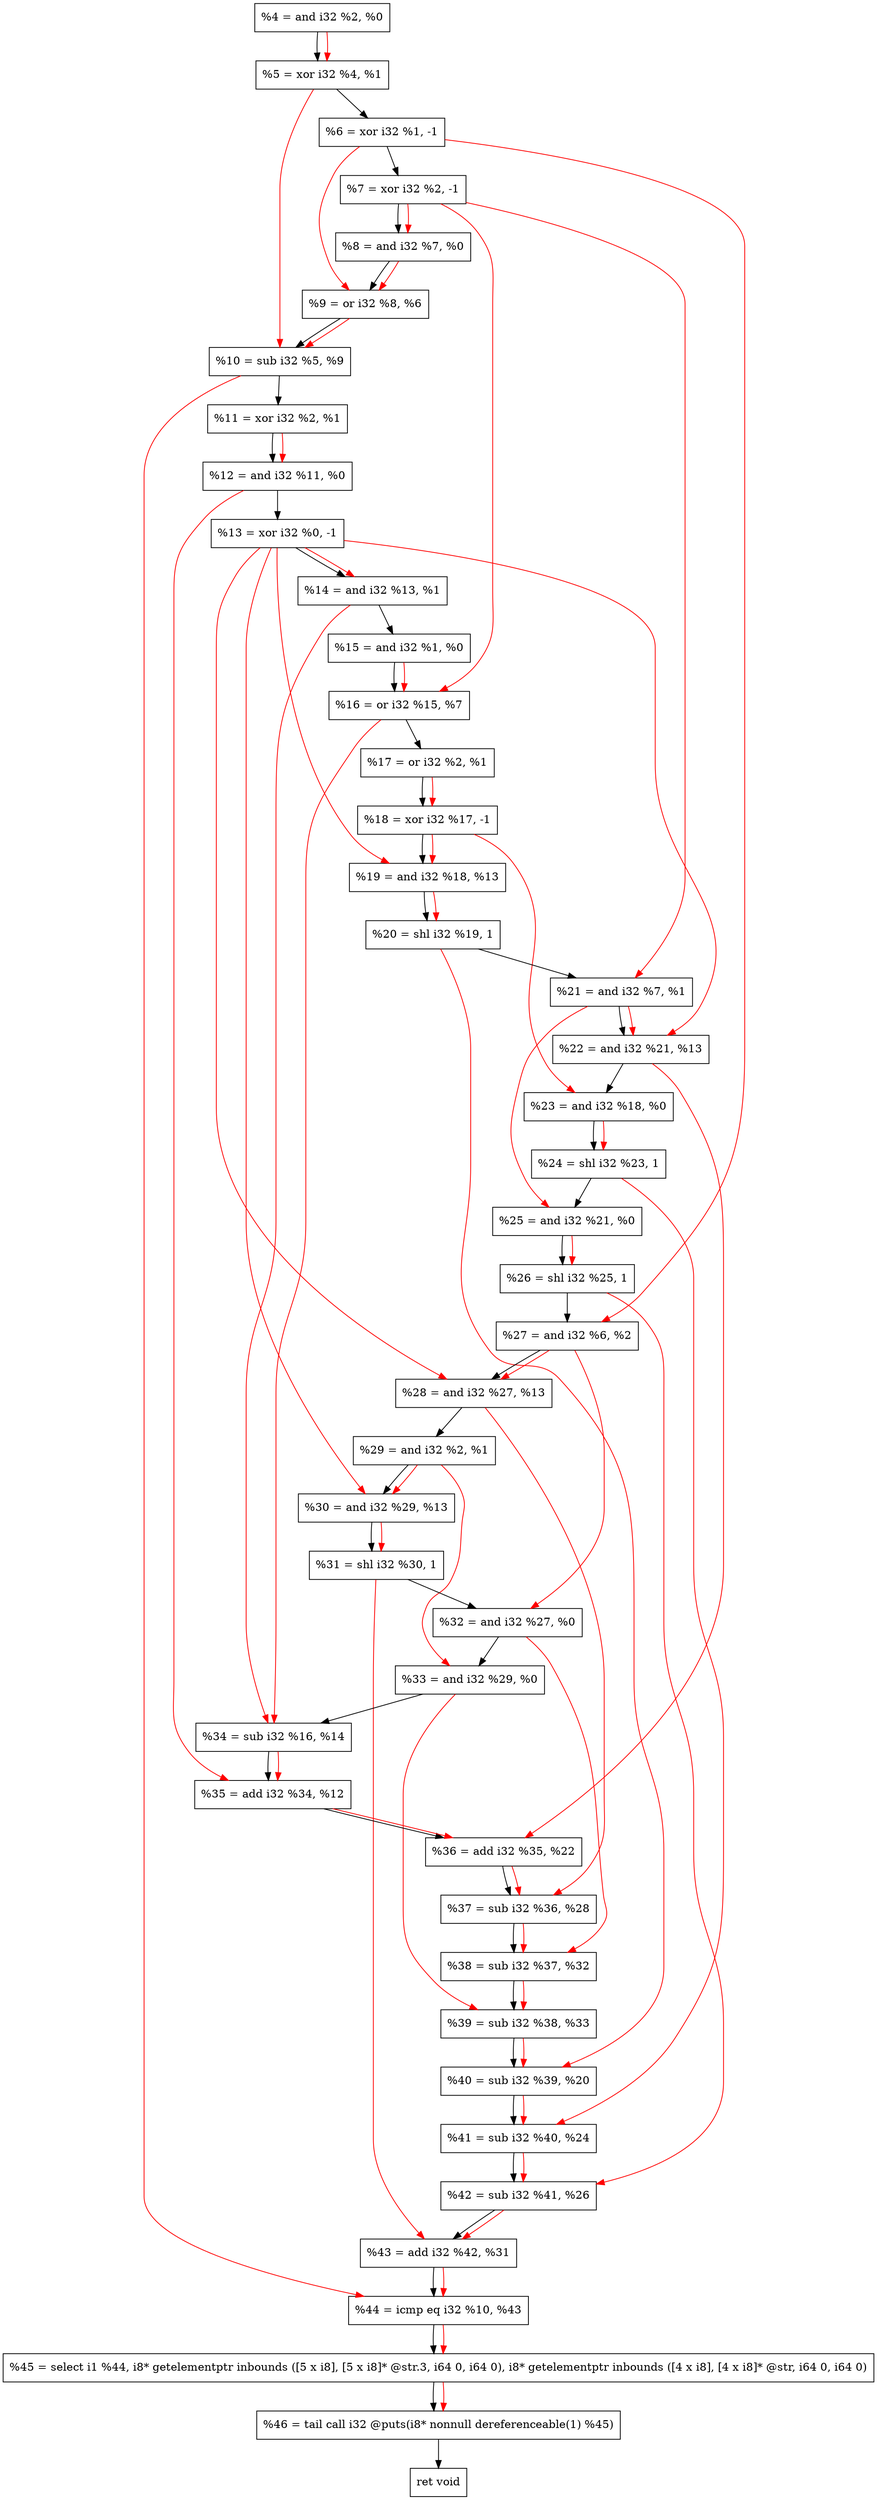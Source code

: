digraph "DFG for'crackme' function" {
	Node0x200a9c0[shape=record, label="  %4 = and i32 %2, %0"];
	Node0x200aa80[shape=record, label="  %5 = xor i32 %4, %1"];
	Node0x200b100[shape=record, label="  %6 = xor i32 %1, -1"];
	Node0x200b170[shape=record, label="  %7 = xor i32 %2, -1"];
	Node0x200b1e0[shape=record, label="  %8 = and i32 %7, %0"];
	Node0x200b250[shape=record, label="  %9 = or i32 %8, %6"];
	Node0x200b2c0[shape=record, label="  %10 = sub i32 %5, %9"];
	Node0x200b330[shape=record, label="  %11 = xor i32 %2, %1"];
	Node0x200b3a0[shape=record, label="  %12 = and i32 %11, %0"];
	Node0x200b410[shape=record, label="  %13 = xor i32 %0, -1"];
	Node0x200b480[shape=record, label="  %14 = and i32 %13, %1"];
	Node0x200b4f0[shape=record, label="  %15 = and i32 %1, %0"];
	Node0x200b560[shape=record, label="  %16 = or i32 %15, %7"];
	Node0x200b5d0[shape=record, label="  %17 = or i32 %2, %1"];
	Node0x200b640[shape=record, label="  %18 = xor i32 %17, -1"];
	Node0x200b6b0[shape=record, label="  %19 = and i32 %18, %13"];
	Node0x200b750[shape=record, label="  %20 = shl i32 %19, 1"];
	Node0x200b7c0[shape=record, label="  %21 = and i32 %7, %1"];
	Node0x200b830[shape=record, label="  %22 = and i32 %21, %13"];
	Node0x200b8a0[shape=record, label="  %23 = and i32 %18, %0"];
	Node0x200b910[shape=record, label="  %24 = shl i32 %23, 1"];
	Node0x200b980[shape=record, label="  %25 = and i32 %21, %0"];
	Node0x200b9f0[shape=record, label="  %26 = shl i32 %25, 1"];
	Node0x200ba60[shape=record, label="  %27 = and i32 %6, %2"];
	Node0x200bad0[shape=record, label="  %28 = and i32 %27, %13"];
	Node0x200bb40[shape=record, label="  %29 = and i32 %2, %1"];
	Node0x200bbb0[shape=record, label="  %30 = and i32 %29, %13"];
	Node0x200bc20[shape=record, label="  %31 = shl i32 %30, 1"];
	Node0x200bc90[shape=record, label="  %32 = and i32 %27, %0"];
	Node0x200bf10[shape=record, label="  %33 = and i32 %29, %0"];
	Node0x200bf80[shape=record, label="  %34 = sub i32 %16, %14"];
	Node0x200bff0[shape=record, label="  %35 = add i32 %34, %12"];
	Node0x200c060[shape=record, label="  %36 = add i32 %35, %22"];
	Node0x200c0d0[shape=record, label="  %37 = sub i32 %36, %28"];
	Node0x200c140[shape=record, label="  %38 = sub i32 %37, %32"];
	Node0x200c1b0[shape=record, label="  %39 = sub i32 %38, %33"];
	Node0x200c220[shape=record, label="  %40 = sub i32 %39, %20"];
	Node0x200c290[shape=record, label="  %41 = sub i32 %40, %24"];
	Node0x200c300[shape=record, label="  %42 = sub i32 %41, %26"];
	Node0x200c370[shape=record, label="  %43 = add i32 %42, %31"];
	Node0x200c3e0[shape=record, label="  %44 = icmp eq i32 %10, %43"];
	Node0x1fab268[shape=record, label="  %45 = select i1 %44, i8* getelementptr inbounds ([5 x i8], [5 x i8]* @str.3, i64 0, i64 0), i8* getelementptr inbounds ([4 x i8], [4 x i8]* @str, i64 0, i64 0)"];
	Node0x200c880[shape=record, label="  %46 = tail call i32 @puts(i8* nonnull dereferenceable(1) %45)"];
	Node0x200c8d0[shape=record, label="  ret void"];
	Node0x200a9c0 -> Node0x200aa80;
	Node0x200aa80 -> Node0x200b100;
	Node0x200b100 -> Node0x200b170;
	Node0x200b170 -> Node0x200b1e0;
	Node0x200b1e0 -> Node0x200b250;
	Node0x200b250 -> Node0x200b2c0;
	Node0x200b2c0 -> Node0x200b330;
	Node0x200b330 -> Node0x200b3a0;
	Node0x200b3a0 -> Node0x200b410;
	Node0x200b410 -> Node0x200b480;
	Node0x200b480 -> Node0x200b4f0;
	Node0x200b4f0 -> Node0x200b560;
	Node0x200b560 -> Node0x200b5d0;
	Node0x200b5d0 -> Node0x200b640;
	Node0x200b640 -> Node0x200b6b0;
	Node0x200b6b0 -> Node0x200b750;
	Node0x200b750 -> Node0x200b7c0;
	Node0x200b7c0 -> Node0x200b830;
	Node0x200b830 -> Node0x200b8a0;
	Node0x200b8a0 -> Node0x200b910;
	Node0x200b910 -> Node0x200b980;
	Node0x200b980 -> Node0x200b9f0;
	Node0x200b9f0 -> Node0x200ba60;
	Node0x200ba60 -> Node0x200bad0;
	Node0x200bad0 -> Node0x200bb40;
	Node0x200bb40 -> Node0x200bbb0;
	Node0x200bbb0 -> Node0x200bc20;
	Node0x200bc20 -> Node0x200bc90;
	Node0x200bc90 -> Node0x200bf10;
	Node0x200bf10 -> Node0x200bf80;
	Node0x200bf80 -> Node0x200bff0;
	Node0x200bff0 -> Node0x200c060;
	Node0x200c060 -> Node0x200c0d0;
	Node0x200c0d0 -> Node0x200c140;
	Node0x200c140 -> Node0x200c1b0;
	Node0x200c1b0 -> Node0x200c220;
	Node0x200c220 -> Node0x200c290;
	Node0x200c290 -> Node0x200c300;
	Node0x200c300 -> Node0x200c370;
	Node0x200c370 -> Node0x200c3e0;
	Node0x200c3e0 -> Node0x1fab268;
	Node0x1fab268 -> Node0x200c880;
	Node0x200c880 -> Node0x200c8d0;
edge [color=red]
	Node0x200a9c0 -> Node0x200aa80;
	Node0x200b170 -> Node0x200b1e0;
	Node0x200b1e0 -> Node0x200b250;
	Node0x200b100 -> Node0x200b250;
	Node0x200aa80 -> Node0x200b2c0;
	Node0x200b250 -> Node0x200b2c0;
	Node0x200b330 -> Node0x200b3a0;
	Node0x200b410 -> Node0x200b480;
	Node0x200b4f0 -> Node0x200b560;
	Node0x200b170 -> Node0x200b560;
	Node0x200b5d0 -> Node0x200b640;
	Node0x200b640 -> Node0x200b6b0;
	Node0x200b410 -> Node0x200b6b0;
	Node0x200b6b0 -> Node0x200b750;
	Node0x200b170 -> Node0x200b7c0;
	Node0x200b7c0 -> Node0x200b830;
	Node0x200b410 -> Node0x200b830;
	Node0x200b640 -> Node0x200b8a0;
	Node0x200b8a0 -> Node0x200b910;
	Node0x200b7c0 -> Node0x200b980;
	Node0x200b980 -> Node0x200b9f0;
	Node0x200b100 -> Node0x200ba60;
	Node0x200ba60 -> Node0x200bad0;
	Node0x200b410 -> Node0x200bad0;
	Node0x200bb40 -> Node0x200bbb0;
	Node0x200b410 -> Node0x200bbb0;
	Node0x200bbb0 -> Node0x200bc20;
	Node0x200ba60 -> Node0x200bc90;
	Node0x200bb40 -> Node0x200bf10;
	Node0x200b560 -> Node0x200bf80;
	Node0x200b480 -> Node0x200bf80;
	Node0x200bf80 -> Node0x200bff0;
	Node0x200b3a0 -> Node0x200bff0;
	Node0x200bff0 -> Node0x200c060;
	Node0x200b830 -> Node0x200c060;
	Node0x200c060 -> Node0x200c0d0;
	Node0x200bad0 -> Node0x200c0d0;
	Node0x200c0d0 -> Node0x200c140;
	Node0x200bc90 -> Node0x200c140;
	Node0x200c140 -> Node0x200c1b0;
	Node0x200bf10 -> Node0x200c1b0;
	Node0x200c1b0 -> Node0x200c220;
	Node0x200b750 -> Node0x200c220;
	Node0x200c220 -> Node0x200c290;
	Node0x200b910 -> Node0x200c290;
	Node0x200c290 -> Node0x200c300;
	Node0x200b9f0 -> Node0x200c300;
	Node0x200c300 -> Node0x200c370;
	Node0x200bc20 -> Node0x200c370;
	Node0x200b2c0 -> Node0x200c3e0;
	Node0x200c370 -> Node0x200c3e0;
	Node0x200c3e0 -> Node0x1fab268;
	Node0x1fab268 -> Node0x200c880;
}
